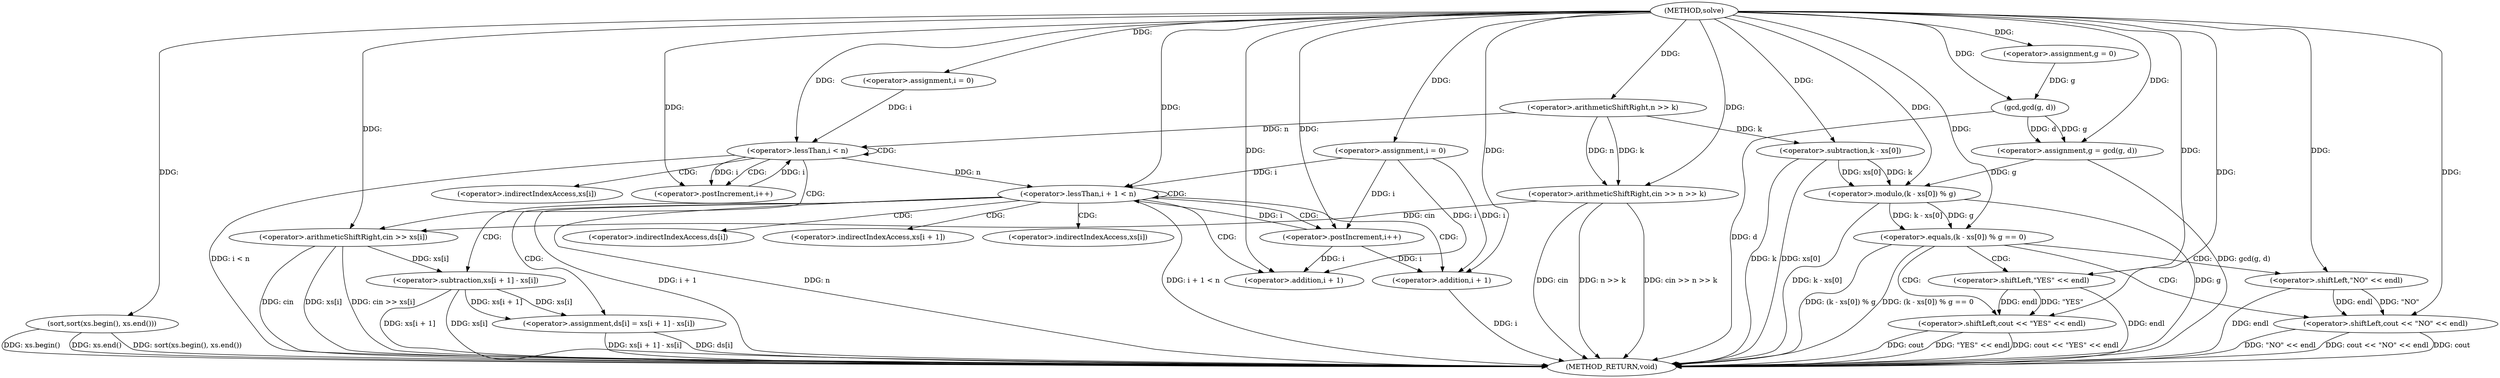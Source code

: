 digraph "solve" {  
"1000124" [label = "(METHOD,solve)" ]
"1000209" [label = "(METHOD_RETURN,void)" ]
"1000128" [label = "(<operator>.arithmeticShiftRight,cin >> n >> k)" ]
"1000150" [label = "(sort,sort(xs.begin(), xs.end()))" ]
"1000179" [label = "(<operator>.assignment,g = 0)" ]
"1000183" [label = "(<operator>.assignment,g = gcd(g, d))" ]
"1000137" [label = "(<operator>.assignment,i = 0)" ]
"1000140" [label = "(<operator>.lessThan,i < n)" ]
"1000143" [label = "(<operator>.postIncrement,i++)" ]
"1000145" [label = "(<operator>.arithmeticShiftRight,cin >> xs[i])" ]
"1000155" [label = "(<operator>.assignment,i = 0)" ]
"1000158" [label = "(<operator>.lessThan,i + 1 < n)" ]
"1000163" [label = "(<operator>.postIncrement,i++)" ]
"1000165" [label = "(<operator>.assignment,ds[i] = xs[i + 1] - xs[i])" ]
"1000189" [label = "(<operator>.equals,(k - xs[0]) % g == 0)" ]
"1000198" [label = "(<operator>.shiftLeft,cout << \"YES\" << endl)" ]
"1000130" [label = "(<operator>.arithmeticShiftRight,n >> k)" ]
"1000185" [label = "(gcd,gcd(g, d))" ]
"1000204" [label = "(<operator>.shiftLeft,cout << \"NO\" << endl)" ]
"1000159" [label = "(<operator>.addition,i + 1)" ]
"1000169" [label = "(<operator>.subtraction,xs[i + 1] - xs[i])" ]
"1000190" [label = "(<operator>.modulo,(k - xs[0]) % g)" ]
"1000200" [label = "(<operator>.shiftLeft,\"YES\" << endl)" ]
"1000191" [label = "(<operator>.subtraction,k - xs[0])" ]
"1000206" [label = "(<operator>.shiftLeft,\"NO\" << endl)" ]
"1000172" [label = "(<operator>.addition,i + 1)" ]
"1000147" [label = "(<operator>.indirectIndexAccess,xs[i])" ]
"1000166" [label = "(<operator>.indirectIndexAccess,ds[i])" ]
"1000170" [label = "(<operator>.indirectIndexAccess,xs[i + 1])" ]
"1000175" [label = "(<operator>.indirectIndexAccess,xs[i])" ]
  "1000128" -> "1000209"  [ label = "DDG: cin"] 
  "1000128" -> "1000209"  [ label = "DDG: n >> k"] 
  "1000128" -> "1000209"  [ label = "DDG: cin >> n >> k"] 
  "1000140" -> "1000209"  [ label = "DDG: i < n"] 
  "1000150" -> "1000209"  [ label = "DDG: xs.begin()"] 
  "1000150" -> "1000209"  [ label = "DDG: xs.end()"] 
  "1000150" -> "1000209"  [ label = "DDG: sort(xs.begin(), xs.end())"] 
  "1000159" -> "1000209"  [ label = "DDG: i"] 
  "1000158" -> "1000209"  [ label = "DDG: i + 1"] 
  "1000158" -> "1000209"  [ label = "DDG: n"] 
  "1000158" -> "1000209"  [ label = "DDG: i + 1 < n"] 
  "1000183" -> "1000209"  [ label = "DDG: gcd(g, d)"] 
  "1000191" -> "1000209"  [ label = "DDG: k"] 
  "1000191" -> "1000209"  [ label = "DDG: xs[0]"] 
  "1000190" -> "1000209"  [ label = "DDG: k - xs[0]"] 
  "1000190" -> "1000209"  [ label = "DDG: g"] 
  "1000189" -> "1000209"  [ label = "DDG: (k - xs[0]) % g"] 
  "1000189" -> "1000209"  [ label = "DDG: (k - xs[0]) % g == 0"] 
  "1000204" -> "1000209"  [ label = "DDG: cout"] 
  "1000206" -> "1000209"  [ label = "DDG: endl"] 
  "1000204" -> "1000209"  [ label = "DDG: \"NO\" << endl"] 
  "1000204" -> "1000209"  [ label = "DDG: cout << \"NO\" << endl"] 
  "1000198" -> "1000209"  [ label = "DDG: cout"] 
  "1000200" -> "1000209"  [ label = "DDG: endl"] 
  "1000198" -> "1000209"  [ label = "DDG: \"YES\" << endl"] 
  "1000198" -> "1000209"  [ label = "DDG: cout << \"YES\" << endl"] 
  "1000165" -> "1000209"  [ label = "DDG: ds[i]"] 
  "1000169" -> "1000209"  [ label = "DDG: xs[i + 1]"] 
  "1000169" -> "1000209"  [ label = "DDG: xs[i]"] 
  "1000165" -> "1000209"  [ label = "DDG: xs[i + 1] - xs[i]"] 
  "1000145" -> "1000209"  [ label = "DDG: cin"] 
  "1000145" -> "1000209"  [ label = "DDG: xs[i]"] 
  "1000145" -> "1000209"  [ label = "DDG: cin >> xs[i]"] 
  "1000185" -> "1000209"  [ label = "DDG: d"] 
  "1000124" -> "1000179"  [ label = "DDG: "] 
  "1000185" -> "1000183"  [ label = "DDG: d"] 
  "1000185" -> "1000183"  [ label = "DDG: g"] 
  "1000124" -> "1000128"  [ label = "DDG: "] 
  "1000130" -> "1000128"  [ label = "DDG: k"] 
  "1000130" -> "1000128"  [ label = "DDG: n"] 
  "1000124" -> "1000137"  [ label = "DDG: "] 
  "1000124" -> "1000150"  [ label = "DDG: "] 
  "1000124" -> "1000155"  [ label = "DDG: "] 
  "1000169" -> "1000165"  [ label = "DDG: xs[i + 1]"] 
  "1000169" -> "1000165"  [ label = "DDG: xs[i]"] 
  "1000124" -> "1000183"  [ label = "DDG: "] 
  "1000124" -> "1000130"  [ label = "DDG: "] 
  "1000137" -> "1000140"  [ label = "DDG: i"] 
  "1000143" -> "1000140"  [ label = "DDG: i"] 
  "1000124" -> "1000140"  [ label = "DDG: "] 
  "1000130" -> "1000140"  [ label = "DDG: n"] 
  "1000140" -> "1000143"  [ label = "DDG: i"] 
  "1000124" -> "1000143"  [ label = "DDG: "] 
  "1000128" -> "1000145"  [ label = "DDG: cin"] 
  "1000124" -> "1000145"  [ label = "DDG: "] 
  "1000124" -> "1000158"  [ label = "DDG: "] 
  "1000155" -> "1000158"  [ label = "DDG: i"] 
  "1000163" -> "1000158"  [ label = "DDG: i"] 
  "1000140" -> "1000158"  [ label = "DDG: n"] 
  "1000124" -> "1000163"  [ label = "DDG: "] 
  "1000155" -> "1000163"  [ label = "DDG: i"] 
  "1000179" -> "1000185"  [ label = "DDG: g"] 
  "1000124" -> "1000185"  [ label = "DDG: "] 
  "1000190" -> "1000189"  [ label = "DDG: k - xs[0]"] 
  "1000190" -> "1000189"  [ label = "DDG: g"] 
  "1000124" -> "1000189"  [ label = "DDG: "] 
  "1000124" -> "1000198"  [ label = "DDG: "] 
  "1000200" -> "1000198"  [ label = "DDG: \"YES\""] 
  "1000200" -> "1000198"  [ label = "DDG: endl"] 
  "1000155" -> "1000159"  [ label = "DDG: i"] 
  "1000163" -> "1000159"  [ label = "DDG: i"] 
  "1000124" -> "1000159"  [ label = "DDG: "] 
  "1000145" -> "1000169"  [ label = "DDG: xs[i]"] 
  "1000191" -> "1000190"  [ label = "DDG: xs[0]"] 
  "1000191" -> "1000190"  [ label = "DDG: k"] 
  "1000183" -> "1000190"  [ label = "DDG: g"] 
  "1000124" -> "1000190"  [ label = "DDG: "] 
  "1000124" -> "1000200"  [ label = "DDG: "] 
  "1000124" -> "1000204"  [ label = "DDG: "] 
  "1000206" -> "1000204"  [ label = "DDG: \"NO\""] 
  "1000206" -> "1000204"  [ label = "DDG: endl"] 
  "1000130" -> "1000191"  [ label = "DDG: k"] 
  "1000124" -> "1000191"  [ label = "DDG: "] 
  "1000124" -> "1000206"  [ label = "DDG: "] 
  "1000124" -> "1000172"  [ label = "DDG: "] 
  "1000155" -> "1000172"  [ label = "DDG: i"] 
  "1000163" -> "1000172"  [ label = "DDG: i"] 
  "1000140" -> "1000143"  [ label = "CDG: "] 
  "1000140" -> "1000147"  [ label = "CDG: "] 
  "1000140" -> "1000145"  [ label = "CDG: "] 
  "1000140" -> "1000140"  [ label = "CDG: "] 
  "1000158" -> "1000163"  [ label = "CDG: "] 
  "1000158" -> "1000159"  [ label = "CDG: "] 
  "1000158" -> "1000158"  [ label = "CDG: "] 
  "1000158" -> "1000175"  [ label = "CDG: "] 
  "1000158" -> "1000170"  [ label = "CDG: "] 
  "1000158" -> "1000166"  [ label = "CDG: "] 
  "1000158" -> "1000165"  [ label = "CDG: "] 
  "1000158" -> "1000172"  [ label = "CDG: "] 
  "1000158" -> "1000169"  [ label = "CDG: "] 
  "1000189" -> "1000200"  [ label = "CDG: "] 
  "1000189" -> "1000206"  [ label = "CDG: "] 
  "1000189" -> "1000198"  [ label = "CDG: "] 
  "1000189" -> "1000204"  [ label = "CDG: "] 
}
